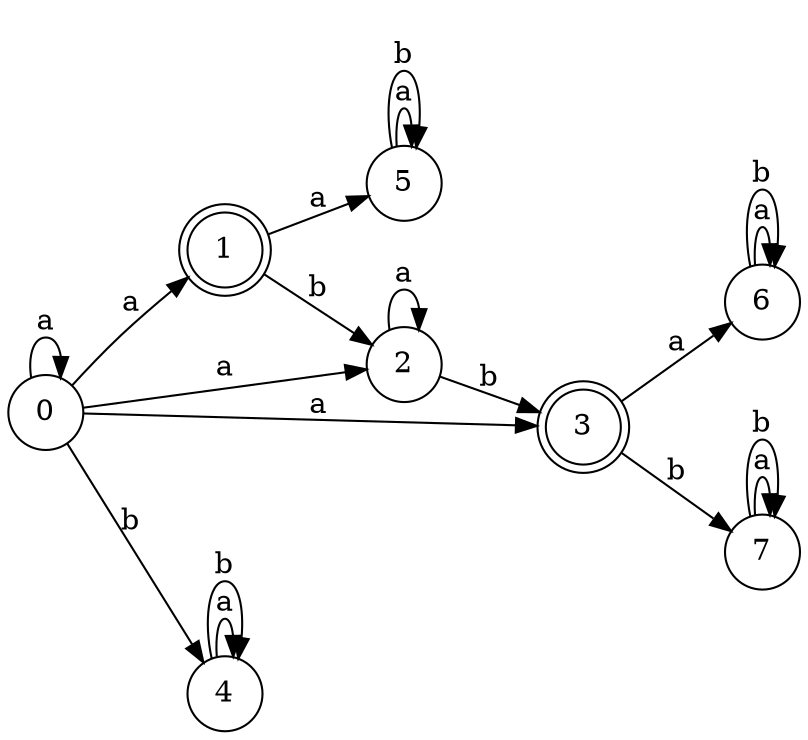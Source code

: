 digraph finite_state_machine {
	rankdir=LR;
	size="8,5";
	node [shape = doublecircle]; 1 3;
	node [shape = circle];
	0 -> 1 [ label = "a" ];
	0 -> 2 [ label = "a" ];
	0 -> 3 [ label = "a" ];
	0 -> 0 [ label = "a" ];
	0 -> 4 [ label = "b" ];
	1 -> 5 [ label = "a" ];
	1 -> 2 [ label = "b" ];
	2 -> 2 [ label = "a" ];
	2 -> 3 [ label = "b" ];
	3 -> 6 [ label = "a" ];
	3 -> 7 [ label = "b" ];
	4 -> 4 [ label = "a" ];
	4 -> 4 [ label = "b" ];
	5 -> 5 [ label = "a" ];
	5 -> 5 [ label = "b" ];
	6 -> 6 [ label = "a" ];
	6 -> 6 [ label = "b" ];
	7 -> 7 [ label = "a" ];
	7 -> 7 [ label = "b" ];
}